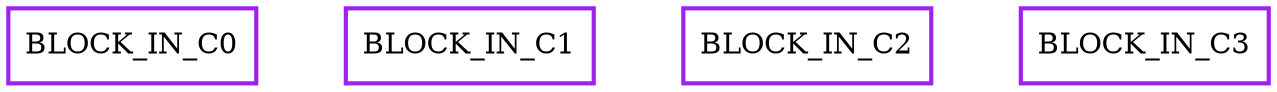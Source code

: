 digraph G {
graph [root="Demo",rankdir   = TB, nodesep           = 0.6, mindist     = 1.0, ranksep = 1.0, overlap = false]
node [style     = "filled", fillcolor = "white", color = "black"]
BLOCK_IN_C0[pos="0,216" cpu="0", flags="0x0070a007", type="block", tperiod="100000000", pattern="IN_C0", patentry="true", patexit="true", beamproc="undefined", bpentry="false", bpexit="false", qlo="true", qhi="true", qil="true", shape     = "rectangle", fillcolor = "white", penwidth=2, color = "darkorange3", penwidth=2, color = "purple"];
BLOCK_IN_C1[pos="0,144" cpu="1", flags="0x0070a007", type="block", tperiod="100000000", pattern="IN_C1", patentry="true", patexit="true", beamproc="undefined", bpentry="false", bpexit="false", qlo="true", qhi="true", qil="true", shape     = "rectangle", fillcolor = "white", penwidth=2, color = "darkorange3", penwidth=2, color = "purple"];
BLOCK_IN_C2[pos="0,72" cpu="2", flags="0x0070a007", type="block", tperiod="100000000", pattern="IN_C2", patentry="true", patexit="true", beamproc="undefined", bpentry="false", bpexit="false", qlo="true", qhi="true", qil="true", shape     = "rectangle", fillcolor = "white", penwidth=2, color = "darkorange3", penwidth=2, color = "purple"];
BLOCK_IN_C3[pos="0,0" cpu="3", flags="0x0070a007", type="block", tperiod="100000000", pattern="IN_C3", patentry="true", patexit="true", beamproc="undefined", bpentry="false", bpexit="false", qlo="true", qhi="true", qil="true", shape     = "rectangle", fillcolor = "white", penwidth=2, color = "darkorange3", penwidth=2, color = "purple"];
}
